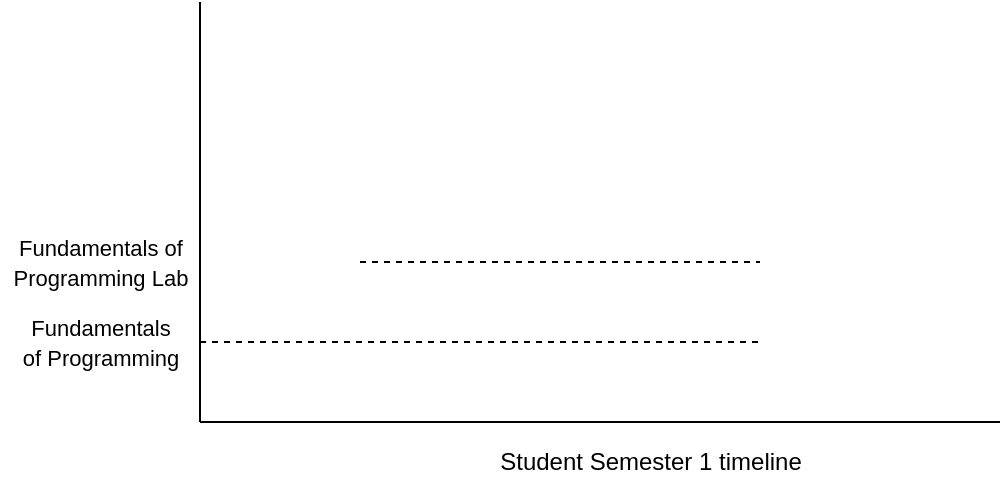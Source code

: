 <mxfile version="16.2.4" type="github">
  <diagram id="b10DI2cHERtV3Pf1D0Sj" name="Page-1">
    <mxGraphModel dx="788" dy="515" grid="1" gridSize="10" guides="1" tooltips="1" connect="1" arrows="1" fold="1" page="1" pageScale="1" pageWidth="827" pageHeight="1169" math="0" shadow="0">
      <root>
        <mxCell id="0" />
        <mxCell id="1" parent="0" />
        <mxCell id="UgHOOY4JTyCKd-UOdERp-7" value="" style="endArrow=none;html=1;rounded=0;" edge="1" parent="1">
          <mxGeometry width="50" height="50" relative="1" as="geometry">
            <mxPoint x="200" y="360" as="sourcePoint" />
            <mxPoint x="600" y="360" as="targetPoint" />
          </mxGeometry>
        </mxCell>
        <mxCell id="UgHOOY4JTyCKd-UOdERp-8" value="Student Semester 1 timeline" style="text;html=1;align=center;verticalAlign=middle;resizable=0;points=[];autosize=1;strokeColor=none;fillColor=none;" vertex="1" parent="1">
          <mxGeometry x="340" y="370" width="170" height="20" as="geometry" />
        </mxCell>
        <mxCell id="UgHOOY4JTyCKd-UOdERp-9" value="" style="endArrow=none;html=1;rounded=0;" edge="1" parent="1">
          <mxGeometry width="50" height="50" relative="1" as="geometry">
            <mxPoint x="200" y="360" as="sourcePoint" />
            <mxPoint x="200" y="150" as="targetPoint" />
          </mxGeometry>
        </mxCell>
        <mxCell id="UgHOOY4JTyCKd-UOdERp-10" value="" style="endArrow=none;dashed=1;html=1;rounded=0;" edge="1" parent="1">
          <mxGeometry width="50" height="50" relative="1" as="geometry">
            <mxPoint x="200" y="320" as="sourcePoint" />
            <mxPoint x="480" y="320" as="targetPoint" />
          </mxGeometry>
        </mxCell>
        <mxCell id="UgHOOY4JTyCKd-UOdERp-11" value="&lt;font style=&quot;font-size: 11px&quot;&gt;Fundamentals&lt;br&gt;of Programming&lt;/font&gt;" style="text;html=1;align=center;verticalAlign=middle;resizable=0;points=[];autosize=1;strokeColor=none;fillColor=none;" vertex="1" parent="1">
          <mxGeometry x="105" y="305" width="90" height="30" as="geometry" />
        </mxCell>
        <mxCell id="UgHOOY4JTyCKd-UOdERp-12" value="" style="endArrow=none;dashed=1;html=1;rounded=0;" edge="1" parent="1">
          <mxGeometry width="50" height="50" relative="1" as="geometry">
            <mxPoint x="280" y="280" as="sourcePoint" />
            <mxPoint x="480" y="280" as="targetPoint" />
          </mxGeometry>
        </mxCell>
        <mxCell id="UgHOOY4JTyCKd-UOdERp-13" value="&lt;font style=&quot;font-size: 11px&quot;&gt;Fundamentals of&lt;br&gt;Programming Lab&lt;/font&gt;" style="text;html=1;align=center;verticalAlign=middle;resizable=0;points=[];autosize=1;strokeColor=none;fillColor=none;" vertex="1" parent="1">
          <mxGeometry x="100" y="265" width="100" height="30" as="geometry" />
        </mxCell>
      </root>
    </mxGraphModel>
  </diagram>
</mxfile>
